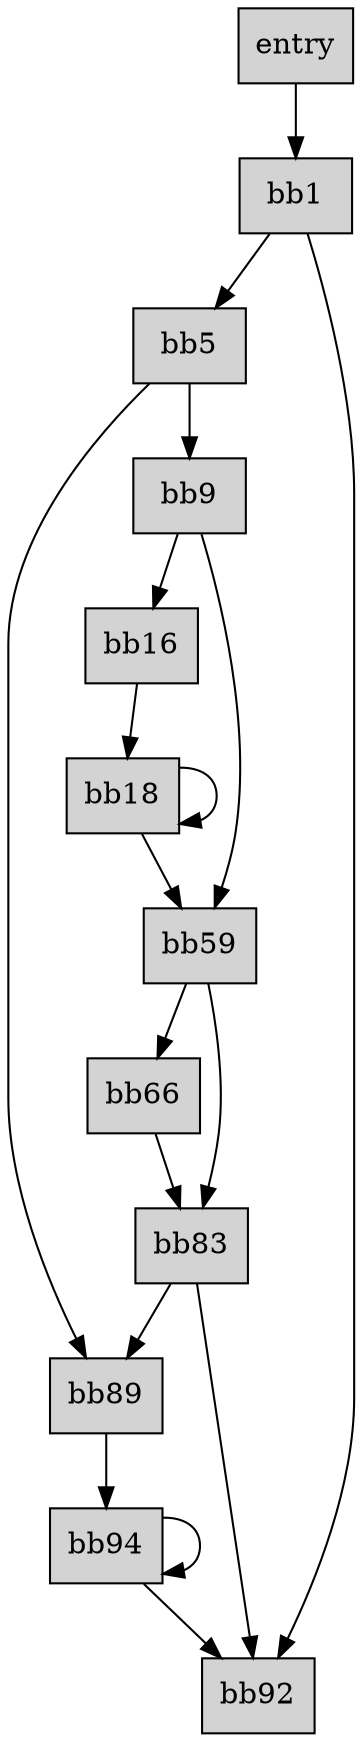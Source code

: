 digraph CFG {
    node[shape=box, style=filled];
    
    entry[label="entry"];
    bb1[label="bb1"];
    bb5[label="bb5"];
    bb9[label="bb9"];
    bb16[label="bb16"];
    bb18[label="bb18"];
    bb59[label="bb59"];
    bb66[label="bb66"];
    bb83[label="bb83"];
    bb89[label="bb89"];
    bb92[label="bb92"];
    bb94[label="bb94"];

    entry -> bb1;
    bb1 -> bb5;
    bb1 -> bb92;

    bb5 -> bb9;
    bb5 -> bb89;

    bb9 -> bb59;
    bb9 -> bb16;

    bb16 -> bb18;

    bb18 -> bb18;
    bb18 -> bb59;

    bb59 -> bb83;
    bb59 -> bb66;

    bb66 -> bb83;

    bb83 -> bb89;
    bb83 -> bb92;

    bb89 -> bb94;

    bb94 -> bb94;
    bb94 -> bb92;
}